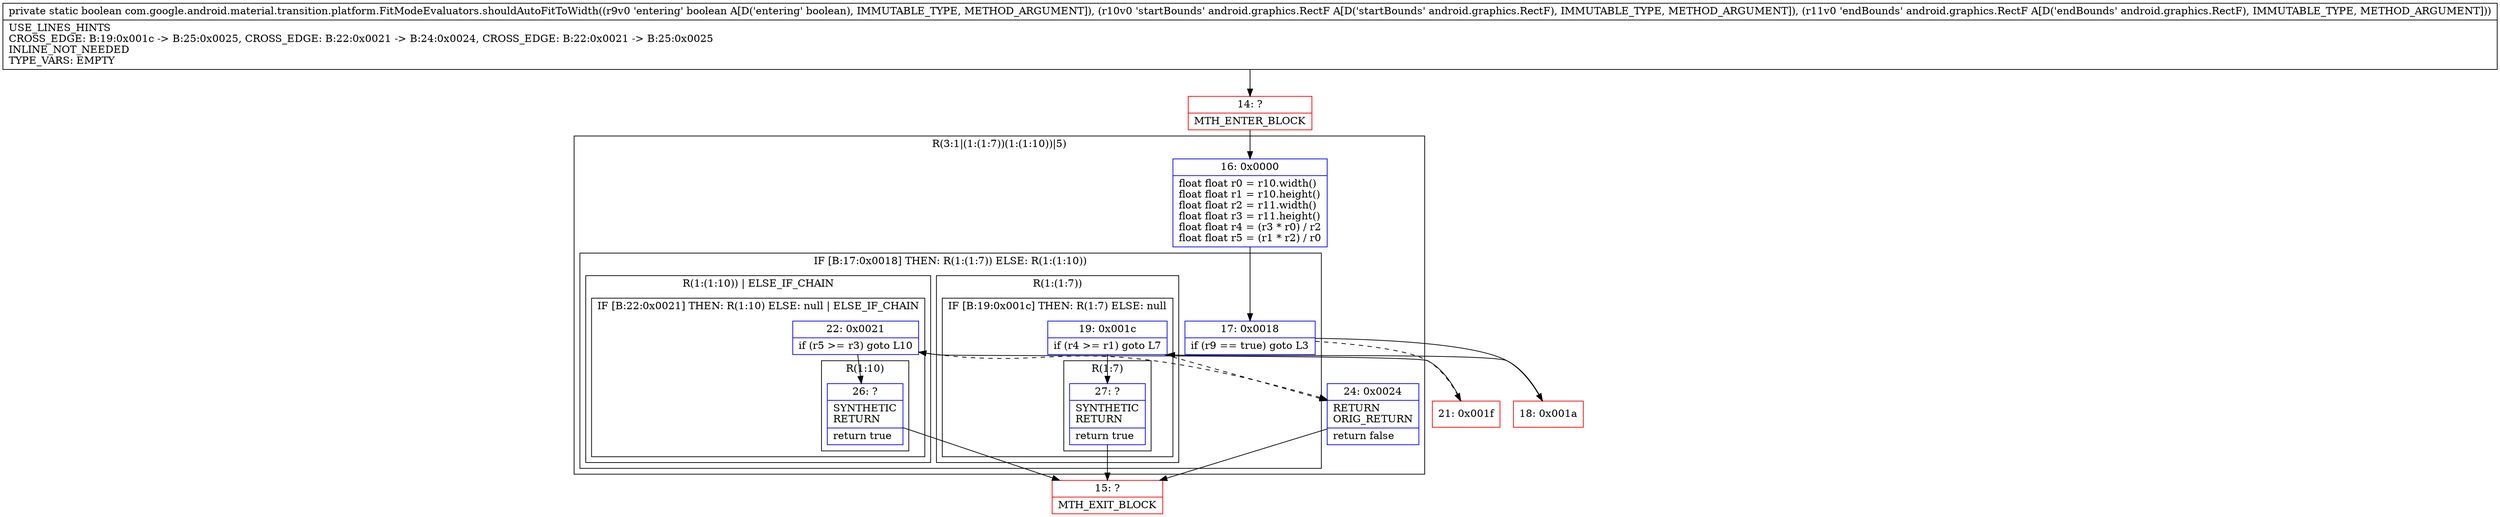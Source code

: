 digraph "CFG forcom.google.android.material.transition.platform.FitModeEvaluators.shouldAutoFitToWidth(ZLandroid\/graphics\/RectF;Landroid\/graphics\/RectF;)Z" {
subgraph cluster_Region_610968499 {
label = "R(3:1|(1:(1:7))(1:(1:10))|5)";
node [shape=record,color=blue];
Node_16 [shape=record,label="{16\:\ 0x0000|float float r0 = r10.width()\lfloat float r1 = r10.height()\lfloat float r2 = r11.width()\lfloat float r3 = r11.height()\lfloat float r4 = (r3 * r0) \/ r2\lfloat float r5 = (r1 * r2) \/ r0\l}"];
subgraph cluster_IfRegion_1270443217 {
label = "IF [B:17:0x0018] THEN: R(1:(1:7)) ELSE: R(1:(1:10))";
node [shape=record,color=blue];
Node_17 [shape=record,label="{17\:\ 0x0018|if (r9 == true) goto L3\l}"];
subgraph cluster_Region_833223771 {
label = "R(1:(1:7))";
node [shape=record,color=blue];
subgraph cluster_IfRegion_609691715 {
label = "IF [B:19:0x001c] THEN: R(1:7) ELSE: null";
node [shape=record,color=blue];
Node_19 [shape=record,label="{19\:\ 0x001c|if (r4 \>= r1) goto L7\l}"];
subgraph cluster_Region_2064498101 {
label = "R(1:7)";
node [shape=record,color=blue];
Node_27 [shape=record,label="{27\:\ ?|SYNTHETIC\lRETURN\l|return true\l}"];
}
}
}
subgraph cluster_Region_193742003 {
label = "R(1:(1:10)) | ELSE_IF_CHAIN\l";
node [shape=record,color=blue];
subgraph cluster_IfRegion_922595508 {
label = "IF [B:22:0x0021] THEN: R(1:10) ELSE: null | ELSE_IF_CHAIN\l";
node [shape=record,color=blue];
Node_22 [shape=record,label="{22\:\ 0x0021|if (r5 \>= r3) goto L10\l}"];
subgraph cluster_Region_190017271 {
label = "R(1:10)";
node [shape=record,color=blue];
Node_26 [shape=record,label="{26\:\ ?|SYNTHETIC\lRETURN\l|return true\l}"];
}
}
}
}
Node_24 [shape=record,label="{24\:\ 0x0024|RETURN\lORIG_RETURN\l|return false\l}"];
}
Node_14 [shape=record,color=red,label="{14\:\ ?|MTH_ENTER_BLOCK\l}"];
Node_18 [shape=record,color=red,label="{18\:\ 0x001a}"];
Node_15 [shape=record,color=red,label="{15\:\ ?|MTH_EXIT_BLOCK\l}"];
Node_21 [shape=record,color=red,label="{21\:\ 0x001f}"];
MethodNode[shape=record,label="{private static boolean com.google.android.material.transition.platform.FitModeEvaluators.shouldAutoFitToWidth((r9v0 'entering' boolean A[D('entering' boolean), IMMUTABLE_TYPE, METHOD_ARGUMENT]), (r10v0 'startBounds' android.graphics.RectF A[D('startBounds' android.graphics.RectF), IMMUTABLE_TYPE, METHOD_ARGUMENT]), (r11v0 'endBounds' android.graphics.RectF A[D('endBounds' android.graphics.RectF), IMMUTABLE_TYPE, METHOD_ARGUMENT]))  | USE_LINES_HINTS\lCROSS_EDGE: B:19:0x001c \-\> B:25:0x0025, CROSS_EDGE: B:22:0x0021 \-\> B:24:0x0024, CROSS_EDGE: B:22:0x0021 \-\> B:25:0x0025\lINLINE_NOT_NEEDED\lTYPE_VARS: EMPTY\l}"];
MethodNode -> Node_14;Node_16 -> Node_17;
Node_17 -> Node_18;
Node_17 -> Node_21[style=dashed];
Node_19 -> Node_24[style=dashed];
Node_19 -> Node_27;
Node_27 -> Node_15;
Node_22 -> Node_24[style=dashed];
Node_22 -> Node_26;
Node_26 -> Node_15;
Node_24 -> Node_15;
Node_14 -> Node_16;
Node_18 -> Node_19;
Node_21 -> Node_22;
}

